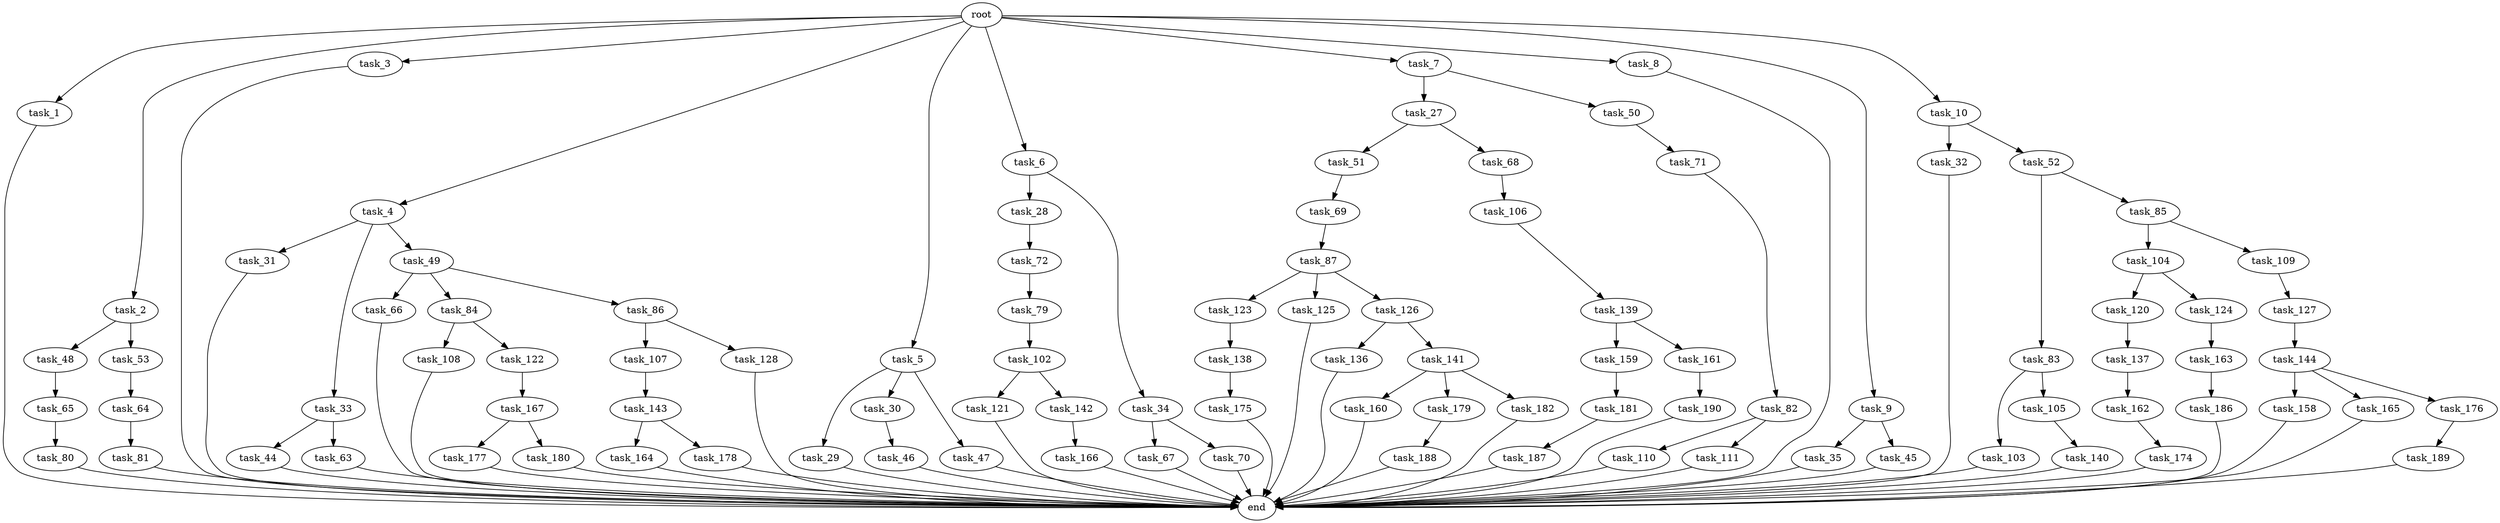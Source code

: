 digraph G {
  root [size="0.000000"];
  task_1 [size="102.400000"];
  task_2 [size="102.400000"];
  task_3 [size="102.400000"];
  task_4 [size="102.400000"];
  task_5 [size="102.400000"];
  task_6 [size="102.400000"];
  task_7 [size="102.400000"];
  task_8 [size="102.400000"];
  task_9 [size="102.400000"];
  task_10 [size="102.400000"];
  task_27 [size="85899345920.000000"];
  task_28 [size="21474836480.000000"];
  task_29 [size="42090679500.800003"];
  task_30 [size="42090679500.800003"];
  task_31 [size="30923764531.200001"];
  task_32 [size="7730941132.800000"];
  task_33 [size="30923764531.200001"];
  task_34 [size="21474836480.000000"];
  task_35 [size="21474836480.000000"];
  task_44 [size="54975581388.800003"];
  task_45 [size="21474836480.000000"];
  task_46 [size="21474836480.000000"];
  task_47 [size="42090679500.800003"];
  task_48 [size="13743895347.200001"];
  task_49 [size="30923764531.200001"];
  task_50 [size="85899345920.000000"];
  task_51 [size="21474836480.000000"];
  task_52 [size="7730941132.800000"];
  task_53 [size="13743895347.200001"];
  task_63 [size="54975581388.800003"];
  task_64 [size="7730941132.800000"];
  task_65 [size="3435973836.800000"];
  task_66 [size="54975581388.800003"];
  task_67 [size="7730941132.800000"];
  task_68 [size="21474836480.000000"];
  task_69 [size="7730941132.800000"];
  task_70 [size="7730941132.800000"];
  task_71 [size="85899345920.000000"];
  task_72 [size="3435973836.800000"];
  task_79 [size="21474836480.000000"];
  task_80 [size="7730941132.800000"];
  task_81 [size="54975581388.800003"];
  task_82 [size="85899345920.000000"];
  task_83 [size="30923764531.200001"];
  task_84 [size="54975581388.800003"];
  task_85 [size="30923764531.200001"];
  task_86 [size="54975581388.800003"];
  task_87 [size="13743895347.200001"];
  task_102 [size="3435973836.800000"];
  task_103 [size="21474836480.000000"];
  task_104 [size="69578470195.199997"];
  task_105 [size="21474836480.000000"];
  task_106 [size="21474836480.000000"];
  task_107 [size="42090679500.800003"];
  task_108 [size="42090679500.800003"];
  task_109 [size="69578470195.199997"];
  task_110 [size="21474836480.000000"];
  task_111 [size="21474836480.000000"];
  task_120 [size="7730941132.800000"];
  task_121 [size="85899345920.000000"];
  task_122 [size="42090679500.800003"];
  task_123 [size="30923764531.200001"];
  task_124 [size="7730941132.800000"];
  task_125 [size="30923764531.200001"];
  task_126 [size="30923764531.200001"];
  task_127 [size="69578470195.199997"];
  task_128 [size="42090679500.800003"];
  task_136 [size="13743895347.200001"];
  task_137 [size="3435973836.800000"];
  task_138 [size="69578470195.199997"];
  task_139 [size="21474836480.000000"];
  task_140 [size="30923764531.200001"];
  task_141 [size="13743895347.200001"];
  task_142 [size="85899345920.000000"];
  task_143 [size="7730941132.800000"];
  task_144 [size="54975581388.800003"];
  task_158 [size="85899345920.000000"];
  task_159 [size="42090679500.800003"];
  task_160 [size="69578470195.199997"];
  task_161 [size="42090679500.800003"];
  task_162 [size="3435973836.800000"];
  task_163 [size="21474836480.000000"];
  task_164 [size="3435973836.800000"];
  task_165 [size="85899345920.000000"];
  task_166 [size="69578470195.199997"];
  task_167 [size="54975581388.800003"];
  task_174 [size="30923764531.200001"];
  task_175 [size="85899345920.000000"];
  task_176 [size="85899345920.000000"];
  task_177 [size="21474836480.000000"];
  task_178 [size="3435973836.800000"];
  task_179 [size="69578470195.199997"];
  task_180 [size="21474836480.000000"];
  task_181 [size="42090679500.800003"];
  task_182 [size="69578470195.199997"];
  task_186 [size="85899345920.000000"];
  task_187 [size="7730941132.800000"];
  task_188 [size="42090679500.800003"];
  task_189 [size="54975581388.800003"];
  task_190 [size="13743895347.200001"];
  end [size="0.000000"];

  root -> task_1 [size="1.000000"];
  root -> task_2 [size="1.000000"];
  root -> task_3 [size="1.000000"];
  root -> task_4 [size="1.000000"];
  root -> task_5 [size="1.000000"];
  root -> task_6 [size="1.000000"];
  root -> task_7 [size="1.000000"];
  root -> task_8 [size="1.000000"];
  root -> task_9 [size="1.000000"];
  root -> task_10 [size="1.000000"];
  task_1 -> end [size="1.000000"];
  task_2 -> task_48 [size="134217728.000000"];
  task_2 -> task_53 [size="134217728.000000"];
  task_3 -> end [size="1.000000"];
  task_4 -> task_31 [size="301989888.000000"];
  task_4 -> task_33 [size="301989888.000000"];
  task_4 -> task_49 [size="301989888.000000"];
  task_5 -> task_29 [size="411041792.000000"];
  task_5 -> task_30 [size="411041792.000000"];
  task_5 -> task_47 [size="411041792.000000"];
  task_6 -> task_28 [size="209715200.000000"];
  task_6 -> task_34 [size="209715200.000000"];
  task_7 -> task_27 [size="838860800.000000"];
  task_7 -> task_50 [size="838860800.000000"];
  task_8 -> end [size="1.000000"];
  task_9 -> task_35 [size="209715200.000000"];
  task_9 -> task_45 [size="209715200.000000"];
  task_10 -> task_32 [size="75497472.000000"];
  task_10 -> task_52 [size="75497472.000000"];
  task_27 -> task_51 [size="209715200.000000"];
  task_27 -> task_68 [size="209715200.000000"];
  task_28 -> task_72 [size="33554432.000000"];
  task_29 -> end [size="1.000000"];
  task_30 -> task_46 [size="209715200.000000"];
  task_31 -> end [size="1.000000"];
  task_32 -> end [size="1.000000"];
  task_33 -> task_44 [size="536870912.000000"];
  task_33 -> task_63 [size="536870912.000000"];
  task_34 -> task_67 [size="75497472.000000"];
  task_34 -> task_70 [size="75497472.000000"];
  task_35 -> end [size="1.000000"];
  task_44 -> end [size="1.000000"];
  task_45 -> end [size="1.000000"];
  task_46 -> end [size="1.000000"];
  task_47 -> end [size="1.000000"];
  task_48 -> task_65 [size="33554432.000000"];
  task_49 -> task_66 [size="536870912.000000"];
  task_49 -> task_84 [size="536870912.000000"];
  task_49 -> task_86 [size="536870912.000000"];
  task_50 -> task_71 [size="838860800.000000"];
  task_51 -> task_69 [size="75497472.000000"];
  task_52 -> task_83 [size="301989888.000000"];
  task_52 -> task_85 [size="301989888.000000"];
  task_53 -> task_64 [size="75497472.000000"];
  task_63 -> end [size="1.000000"];
  task_64 -> task_81 [size="536870912.000000"];
  task_65 -> task_80 [size="75497472.000000"];
  task_66 -> end [size="1.000000"];
  task_67 -> end [size="1.000000"];
  task_68 -> task_106 [size="209715200.000000"];
  task_69 -> task_87 [size="134217728.000000"];
  task_70 -> end [size="1.000000"];
  task_71 -> task_82 [size="838860800.000000"];
  task_72 -> task_79 [size="209715200.000000"];
  task_79 -> task_102 [size="33554432.000000"];
  task_80 -> end [size="1.000000"];
  task_81 -> end [size="1.000000"];
  task_82 -> task_110 [size="209715200.000000"];
  task_82 -> task_111 [size="209715200.000000"];
  task_83 -> task_103 [size="209715200.000000"];
  task_83 -> task_105 [size="209715200.000000"];
  task_84 -> task_108 [size="411041792.000000"];
  task_84 -> task_122 [size="411041792.000000"];
  task_85 -> task_104 [size="679477248.000000"];
  task_85 -> task_109 [size="679477248.000000"];
  task_86 -> task_107 [size="411041792.000000"];
  task_86 -> task_128 [size="411041792.000000"];
  task_87 -> task_123 [size="301989888.000000"];
  task_87 -> task_125 [size="301989888.000000"];
  task_87 -> task_126 [size="301989888.000000"];
  task_102 -> task_121 [size="838860800.000000"];
  task_102 -> task_142 [size="838860800.000000"];
  task_103 -> end [size="1.000000"];
  task_104 -> task_120 [size="75497472.000000"];
  task_104 -> task_124 [size="75497472.000000"];
  task_105 -> task_140 [size="301989888.000000"];
  task_106 -> task_139 [size="209715200.000000"];
  task_107 -> task_143 [size="75497472.000000"];
  task_108 -> end [size="1.000000"];
  task_109 -> task_127 [size="679477248.000000"];
  task_110 -> end [size="1.000000"];
  task_111 -> end [size="1.000000"];
  task_120 -> task_137 [size="33554432.000000"];
  task_121 -> end [size="1.000000"];
  task_122 -> task_167 [size="536870912.000000"];
  task_123 -> task_138 [size="679477248.000000"];
  task_124 -> task_163 [size="209715200.000000"];
  task_125 -> end [size="1.000000"];
  task_126 -> task_136 [size="134217728.000000"];
  task_126 -> task_141 [size="134217728.000000"];
  task_127 -> task_144 [size="536870912.000000"];
  task_128 -> end [size="1.000000"];
  task_136 -> end [size="1.000000"];
  task_137 -> task_162 [size="33554432.000000"];
  task_138 -> task_175 [size="838860800.000000"];
  task_139 -> task_159 [size="411041792.000000"];
  task_139 -> task_161 [size="411041792.000000"];
  task_140 -> end [size="1.000000"];
  task_141 -> task_160 [size="679477248.000000"];
  task_141 -> task_179 [size="679477248.000000"];
  task_141 -> task_182 [size="679477248.000000"];
  task_142 -> task_166 [size="679477248.000000"];
  task_143 -> task_164 [size="33554432.000000"];
  task_143 -> task_178 [size="33554432.000000"];
  task_144 -> task_158 [size="838860800.000000"];
  task_144 -> task_165 [size="838860800.000000"];
  task_144 -> task_176 [size="838860800.000000"];
  task_158 -> end [size="1.000000"];
  task_159 -> task_181 [size="411041792.000000"];
  task_160 -> end [size="1.000000"];
  task_161 -> task_190 [size="134217728.000000"];
  task_162 -> task_174 [size="301989888.000000"];
  task_163 -> task_186 [size="838860800.000000"];
  task_164 -> end [size="1.000000"];
  task_165 -> end [size="1.000000"];
  task_166 -> end [size="1.000000"];
  task_167 -> task_177 [size="209715200.000000"];
  task_167 -> task_180 [size="209715200.000000"];
  task_174 -> end [size="1.000000"];
  task_175 -> end [size="1.000000"];
  task_176 -> task_189 [size="536870912.000000"];
  task_177 -> end [size="1.000000"];
  task_178 -> end [size="1.000000"];
  task_179 -> task_188 [size="411041792.000000"];
  task_180 -> end [size="1.000000"];
  task_181 -> task_187 [size="75497472.000000"];
  task_182 -> end [size="1.000000"];
  task_186 -> end [size="1.000000"];
  task_187 -> end [size="1.000000"];
  task_188 -> end [size="1.000000"];
  task_189 -> end [size="1.000000"];
  task_190 -> end [size="1.000000"];
}
